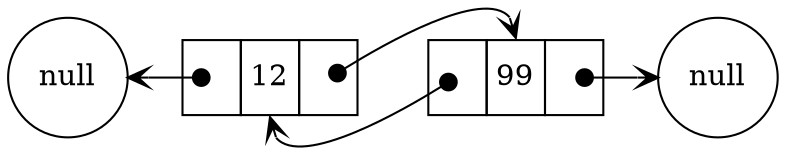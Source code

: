 digraph G{
	node [shape=plaintext]
	{rank=same
		null1 [label="null" shape=circle];
		null2 [label="null" shape=circle];
		nodo_0[label=<<table border="0" cellspacing="0" cellborder="1">
			<tr>
				<td port="ant" width="28" height="36" fixedsize="true"></td>
				<td port="data" width="28" height="36" fixedsize="false">12</td>
				<td port="sig" width="28" height="36" fixedsize="true"></td>
			</tr> </table>> ];

		nodo_1[label=<<table border="0" cellspacing="0" cellborder="1">
			<tr>
				<td port="ant" width="28" height="36" fixedsize="true"></td>
				<td port="data" width="28" height="36" fixedsize="false">99</td>
				<td port="sig" width="28" height="36" fixedsize="true"></td>
			</tr> </table>> ];

	}
	nodo_0:sig:c -> nodo_1:data:n [arrowhead=vee, arrowtail=dot, dir=both, tailclip=false];
	nodo_1:ant:c -> nodo_0:data:s [arrowhead=vee, arrowtail=dot, dir=both, tailclip=false];
	null1 -> nodo_0:ant:c [arrowhead=dot, arrowtail=vee, dir=both, headclip=false];
	nodo_1:sig:c -> null2:w [arrowhead=vee, arrowtail=dot, dir=both, tailclip=false];
}